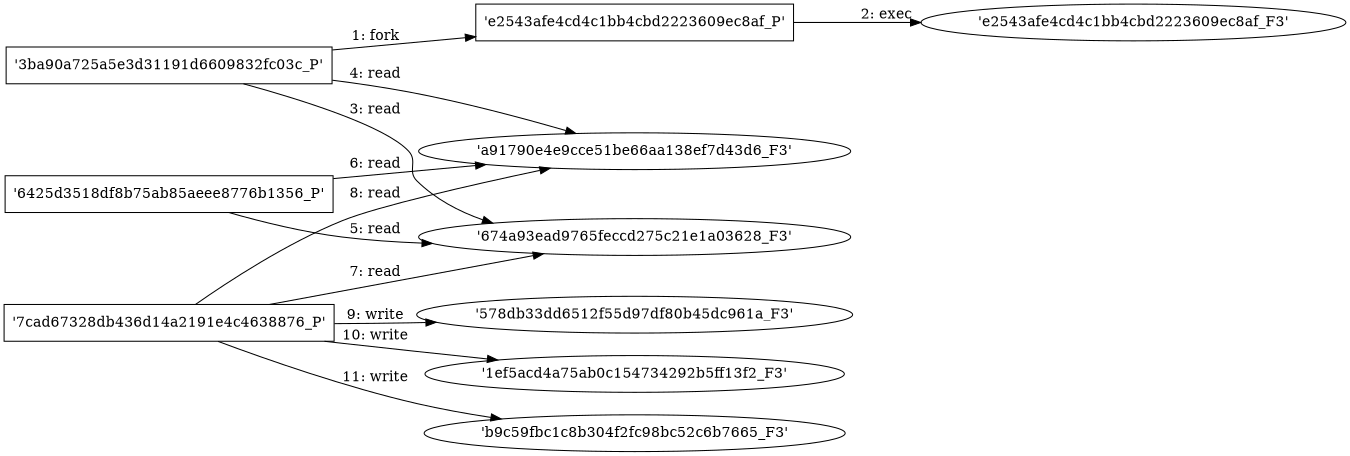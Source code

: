 digraph "D:\Learning\Paper\apt\基于CTI的攻击预警\Dataset\攻击图\ASGfromALLCTI\VRT-2013-1001 (CVE-2013-6487) Buffer overflow in Gadu-Gadu HTTP parsing.dot" {
rankdir="LR"
size="9"
fixedsize="false"
splines="true"
nodesep=0.3
ranksep=0
fontsize=10
overlap="scalexy"
engine= "neato"
	"'3ba90a725a5e3d31191d6609832fc03c_P'" [node_type=Process shape=box]
	"'e2543afe4cd4c1bb4cbd2223609ec8af_P'" [node_type=Process shape=box]
	"'3ba90a725a5e3d31191d6609832fc03c_P'" -> "'e2543afe4cd4c1bb4cbd2223609ec8af_P'" [label="1: fork"]
	"'e2543afe4cd4c1bb4cbd2223609ec8af_P'" [node_type=Process shape=box]
	"'e2543afe4cd4c1bb4cbd2223609ec8af_F3'" [node_type=File shape=ellipse]
	"'e2543afe4cd4c1bb4cbd2223609ec8af_P'" -> "'e2543afe4cd4c1bb4cbd2223609ec8af_F3'" [label="2: exec"]
	"'674a93ead9765feccd275c21e1a03628_F3'" [node_type=file shape=ellipse]
	"'3ba90a725a5e3d31191d6609832fc03c_P'" [node_type=Process shape=box]
	"'3ba90a725a5e3d31191d6609832fc03c_P'" -> "'674a93ead9765feccd275c21e1a03628_F3'" [label="3: read"]
	"'a91790e4e9cce51be66aa138ef7d43d6_F3'" [node_type=file shape=ellipse]
	"'3ba90a725a5e3d31191d6609832fc03c_P'" [node_type=Process shape=box]
	"'3ba90a725a5e3d31191d6609832fc03c_P'" -> "'a91790e4e9cce51be66aa138ef7d43d6_F3'" [label="4: read"]
	"'674a93ead9765feccd275c21e1a03628_F3'" [node_type=file shape=ellipse]
	"'6425d3518df8b75ab85aeee8776b1356_P'" [node_type=Process shape=box]
	"'6425d3518df8b75ab85aeee8776b1356_P'" -> "'674a93ead9765feccd275c21e1a03628_F3'" [label="5: read"]
	"'a91790e4e9cce51be66aa138ef7d43d6_F3'" [node_type=file shape=ellipse]
	"'6425d3518df8b75ab85aeee8776b1356_P'" [node_type=Process shape=box]
	"'6425d3518df8b75ab85aeee8776b1356_P'" -> "'a91790e4e9cce51be66aa138ef7d43d6_F3'" [label="6: read"]
	"'674a93ead9765feccd275c21e1a03628_F3'" [node_type=file shape=ellipse]
	"'7cad67328db436d14a2191e4c4638876_P'" [node_type=Process shape=box]
	"'7cad67328db436d14a2191e4c4638876_P'" -> "'674a93ead9765feccd275c21e1a03628_F3'" [label="7: read"]
	"'a91790e4e9cce51be66aa138ef7d43d6_F3'" [node_type=file shape=ellipse]
	"'7cad67328db436d14a2191e4c4638876_P'" [node_type=Process shape=box]
	"'7cad67328db436d14a2191e4c4638876_P'" -> "'a91790e4e9cce51be66aa138ef7d43d6_F3'" [label="8: read"]
	"'578db33dd6512f55d97df80b45dc961a_F3'" [node_type=file shape=ellipse]
	"'7cad67328db436d14a2191e4c4638876_P'" [node_type=Process shape=box]
	"'7cad67328db436d14a2191e4c4638876_P'" -> "'578db33dd6512f55d97df80b45dc961a_F3'" [label="9: write"]
	"'1ef5acd4a75ab0c154734292b5ff13f2_F3'" [node_type=file shape=ellipse]
	"'7cad67328db436d14a2191e4c4638876_P'" [node_type=Process shape=box]
	"'7cad67328db436d14a2191e4c4638876_P'" -> "'1ef5acd4a75ab0c154734292b5ff13f2_F3'" [label="10: write"]
	"'b9c59fbc1c8b304f2fc98bc52c6b7665_F3'" [node_type=file shape=ellipse]
	"'7cad67328db436d14a2191e4c4638876_P'" [node_type=Process shape=box]
	"'7cad67328db436d14a2191e4c4638876_P'" -> "'b9c59fbc1c8b304f2fc98bc52c6b7665_F3'" [label="11: write"]
}
